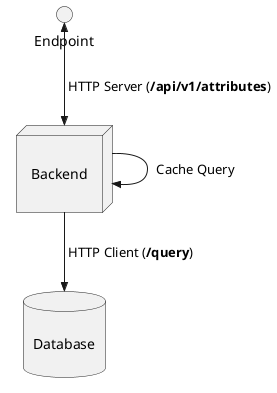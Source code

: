@startuml attributes-endpoint

interface endpoint [
Endpoint
]

node backend [

Backend

]

database database [

Database

]

endpoint <<-->> backend : " HTTP Server (<b>/api/v1/attributes</b>)"
backend -->> database : " HTTP Client (<b>/query</b>)"
backend -->> backend : " Cache Query"

@enduml
